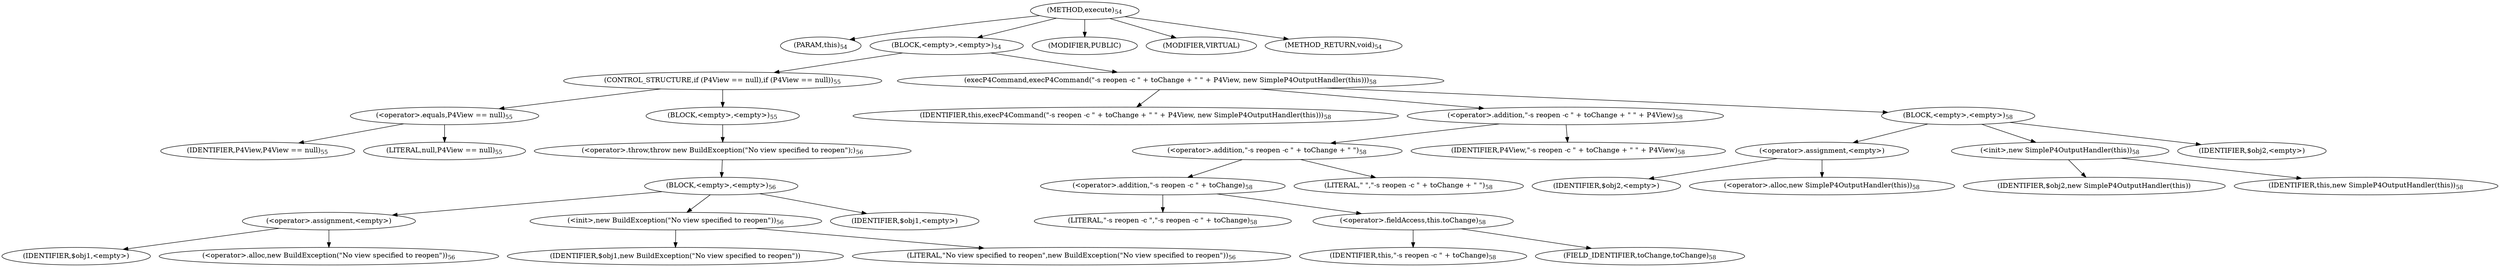 digraph "execute" {  
"43" [label = <(METHOD,execute)<SUB>54</SUB>> ]
"6" [label = <(PARAM,this)<SUB>54</SUB>> ]
"44" [label = <(BLOCK,&lt;empty&gt;,&lt;empty&gt;)<SUB>54</SUB>> ]
"45" [label = <(CONTROL_STRUCTURE,if (P4View == null),if (P4View == null))<SUB>55</SUB>> ]
"46" [label = <(&lt;operator&gt;.equals,P4View == null)<SUB>55</SUB>> ]
"47" [label = <(IDENTIFIER,P4View,P4View == null)<SUB>55</SUB>> ]
"48" [label = <(LITERAL,null,P4View == null)<SUB>55</SUB>> ]
"49" [label = <(BLOCK,&lt;empty&gt;,&lt;empty&gt;)<SUB>55</SUB>> ]
"50" [label = <(&lt;operator&gt;.throw,throw new BuildException(&quot;No view specified to reopen&quot;);)<SUB>56</SUB>> ]
"51" [label = <(BLOCK,&lt;empty&gt;,&lt;empty&gt;)<SUB>56</SUB>> ]
"52" [label = <(&lt;operator&gt;.assignment,&lt;empty&gt;)> ]
"53" [label = <(IDENTIFIER,$obj1,&lt;empty&gt;)> ]
"54" [label = <(&lt;operator&gt;.alloc,new BuildException(&quot;No view specified to reopen&quot;))<SUB>56</SUB>> ]
"55" [label = <(&lt;init&gt;,new BuildException(&quot;No view specified to reopen&quot;))<SUB>56</SUB>> ]
"56" [label = <(IDENTIFIER,$obj1,new BuildException(&quot;No view specified to reopen&quot;))> ]
"57" [label = <(LITERAL,&quot;No view specified to reopen&quot;,new BuildException(&quot;No view specified to reopen&quot;))<SUB>56</SUB>> ]
"58" [label = <(IDENTIFIER,$obj1,&lt;empty&gt;)> ]
"59" [label = <(execP4Command,execP4Command(&quot;-s reopen -c &quot; + toChange + &quot; &quot; + P4View, new SimpleP4OutputHandler(this)))<SUB>58</SUB>> ]
"7" [label = <(IDENTIFIER,this,execP4Command(&quot;-s reopen -c &quot; + toChange + &quot; &quot; + P4View, new SimpleP4OutputHandler(this)))<SUB>58</SUB>> ]
"60" [label = <(&lt;operator&gt;.addition,&quot;-s reopen -c &quot; + toChange + &quot; &quot; + P4View)<SUB>58</SUB>> ]
"61" [label = <(&lt;operator&gt;.addition,&quot;-s reopen -c &quot; + toChange + &quot; &quot;)<SUB>58</SUB>> ]
"62" [label = <(&lt;operator&gt;.addition,&quot;-s reopen -c &quot; + toChange)<SUB>58</SUB>> ]
"63" [label = <(LITERAL,&quot;-s reopen -c &quot;,&quot;-s reopen -c &quot; + toChange)<SUB>58</SUB>> ]
"64" [label = <(&lt;operator&gt;.fieldAccess,this.toChange)<SUB>58</SUB>> ]
"65" [label = <(IDENTIFIER,this,&quot;-s reopen -c &quot; + toChange)<SUB>58</SUB>> ]
"66" [label = <(FIELD_IDENTIFIER,toChange,toChange)<SUB>58</SUB>> ]
"67" [label = <(LITERAL,&quot; &quot;,&quot;-s reopen -c &quot; + toChange + &quot; &quot;)<SUB>58</SUB>> ]
"68" [label = <(IDENTIFIER,P4View,&quot;-s reopen -c &quot; + toChange + &quot; &quot; + P4View)<SUB>58</SUB>> ]
"69" [label = <(BLOCK,&lt;empty&gt;,&lt;empty&gt;)<SUB>58</SUB>> ]
"70" [label = <(&lt;operator&gt;.assignment,&lt;empty&gt;)> ]
"71" [label = <(IDENTIFIER,$obj2,&lt;empty&gt;)> ]
"72" [label = <(&lt;operator&gt;.alloc,new SimpleP4OutputHandler(this))<SUB>58</SUB>> ]
"73" [label = <(&lt;init&gt;,new SimpleP4OutputHandler(this))<SUB>58</SUB>> ]
"74" [label = <(IDENTIFIER,$obj2,new SimpleP4OutputHandler(this))> ]
"5" [label = <(IDENTIFIER,this,new SimpleP4OutputHandler(this))<SUB>58</SUB>> ]
"75" [label = <(IDENTIFIER,$obj2,&lt;empty&gt;)> ]
"76" [label = <(MODIFIER,PUBLIC)> ]
"77" [label = <(MODIFIER,VIRTUAL)> ]
"78" [label = <(METHOD_RETURN,void)<SUB>54</SUB>> ]
  "43" -> "6" 
  "43" -> "44" 
  "43" -> "76" 
  "43" -> "77" 
  "43" -> "78" 
  "44" -> "45" 
  "44" -> "59" 
  "45" -> "46" 
  "45" -> "49" 
  "46" -> "47" 
  "46" -> "48" 
  "49" -> "50" 
  "50" -> "51" 
  "51" -> "52" 
  "51" -> "55" 
  "51" -> "58" 
  "52" -> "53" 
  "52" -> "54" 
  "55" -> "56" 
  "55" -> "57" 
  "59" -> "7" 
  "59" -> "60" 
  "59" -> "69" 
  "60" -> "61" 
  "60" -> "68" 
  "61" -> "62" 
  "61" -> "67" 
  "62" -> "63" 
  "62" -> "64" 
  "64" -> "65" 
  "64" -> "66" 
  "69" -> "70" 
  "69" -> "73" 
  "69" -> "75" 
  "70" -> "71" 
  "70" -> "72" 
  "73" -> "74" 
  "73" -> "5" 
}
